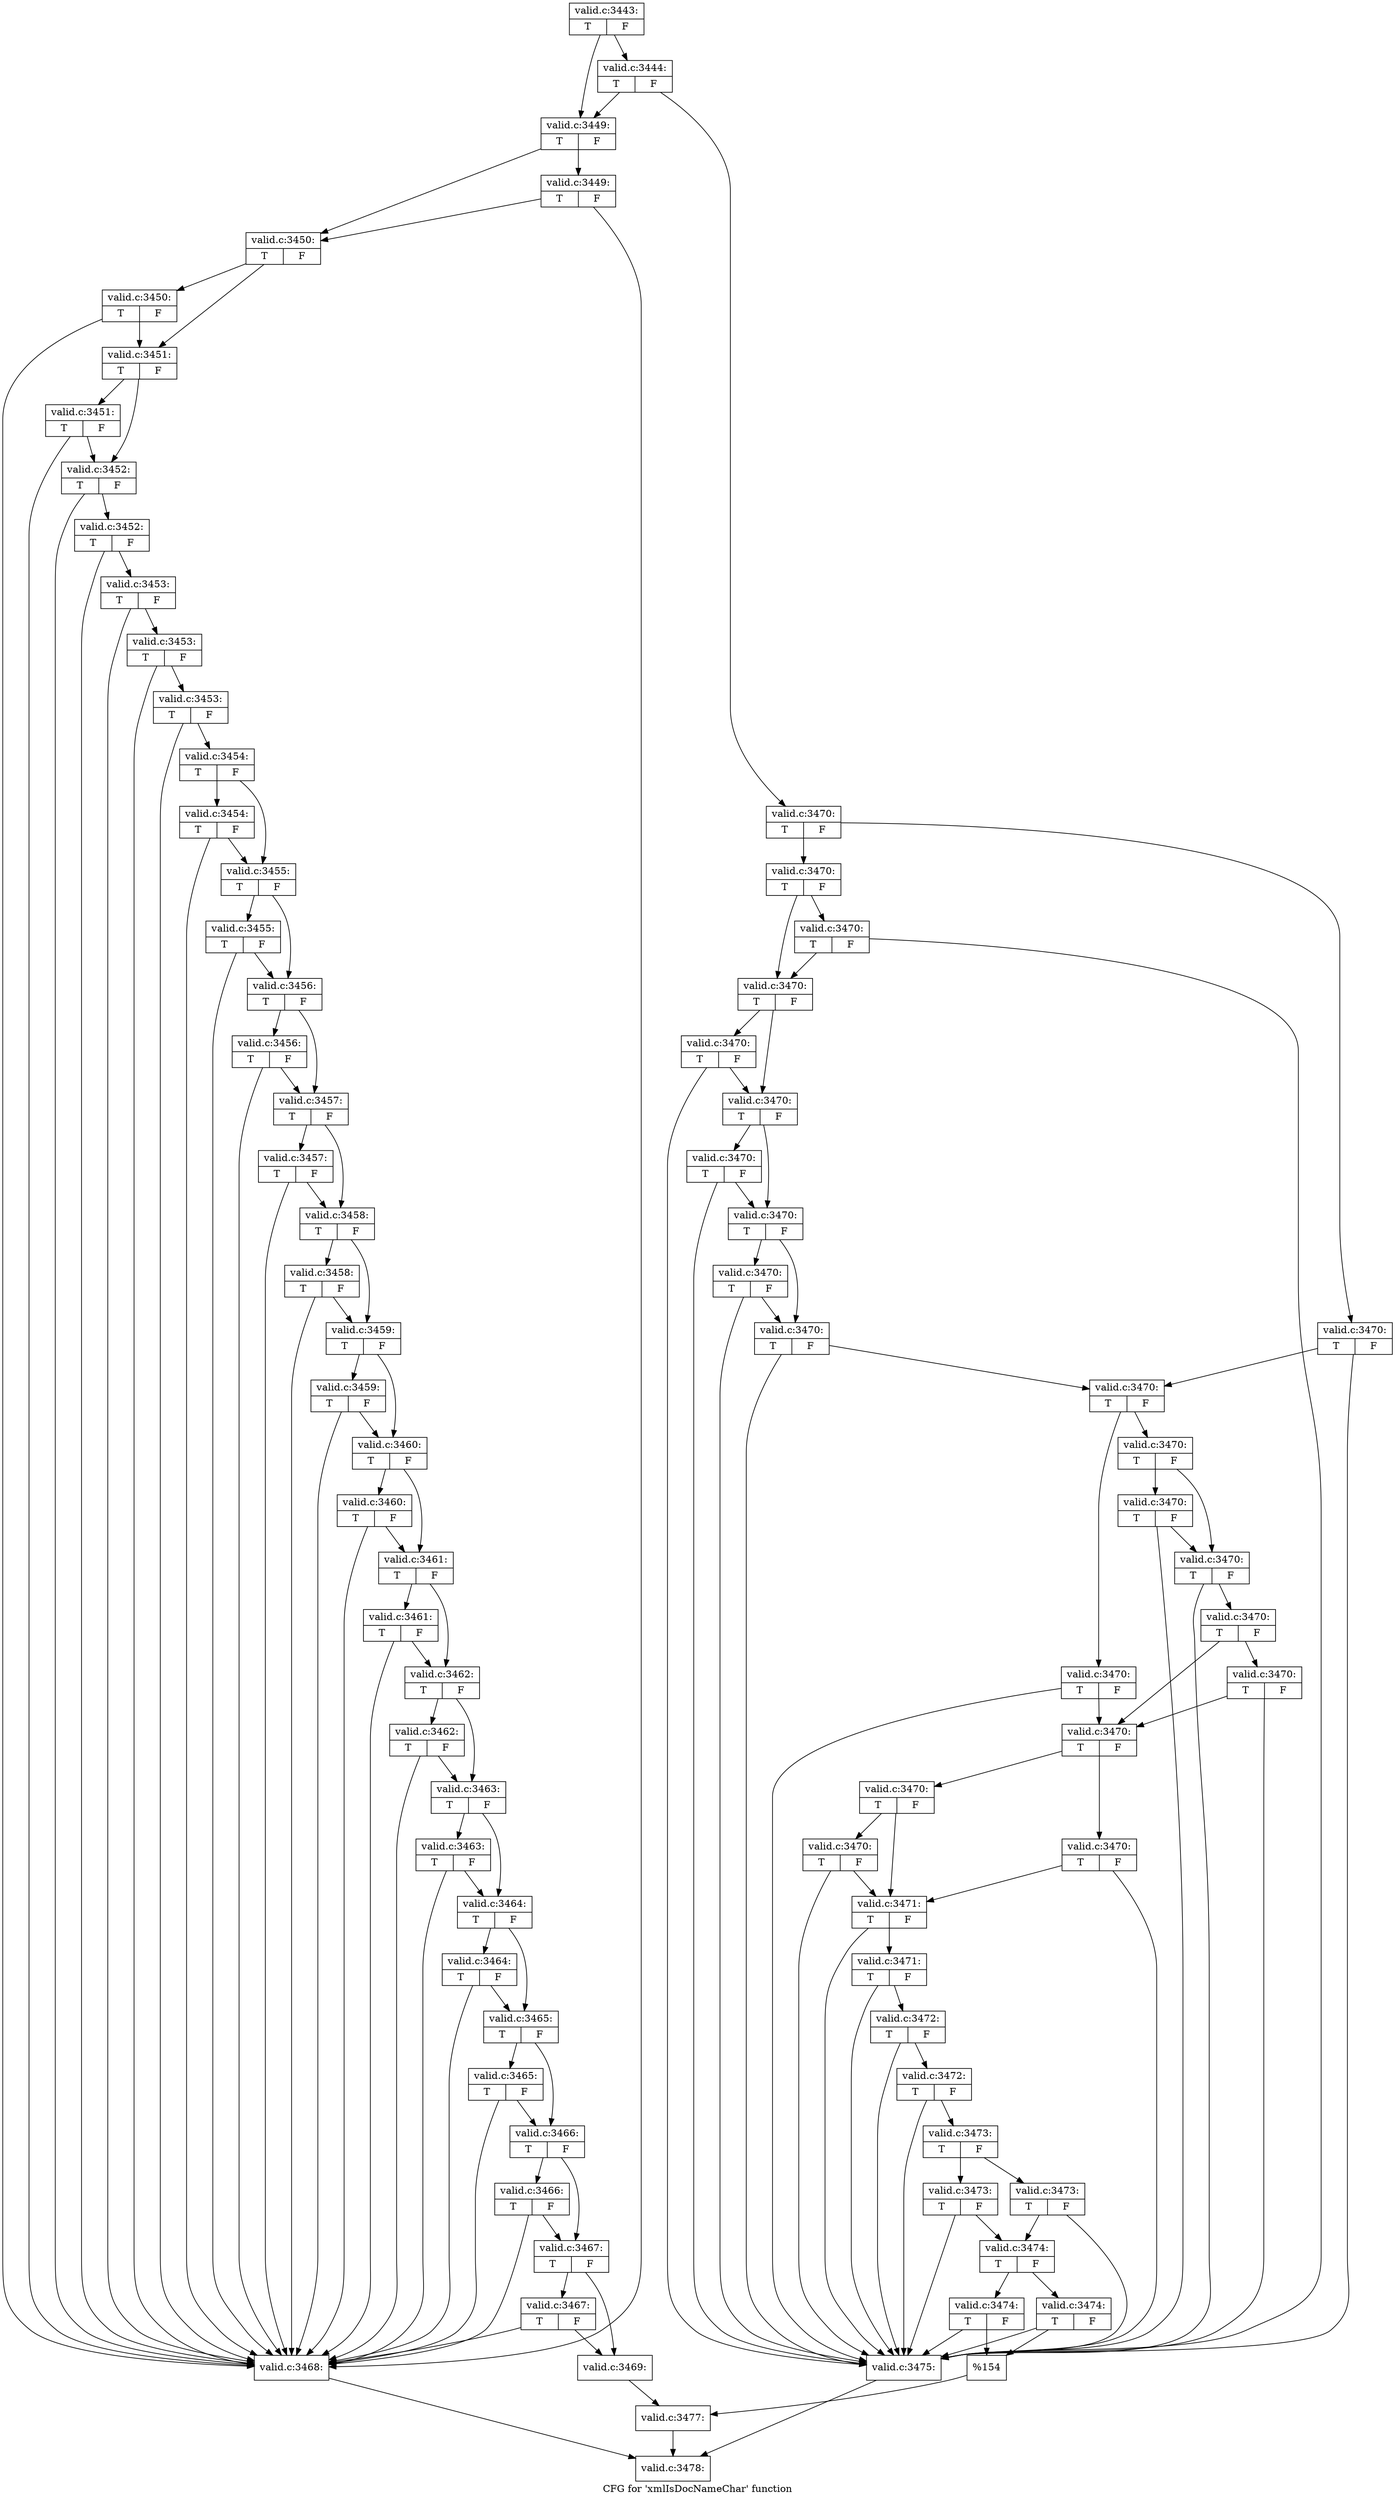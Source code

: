 digraph "CFG for 'xmlIsDocNameChar' function" {
	label="CFG for 'xmlIsDocNameChar' function";

	Node0x50f2170 [shape=record,label="{valid.c:3443:|{<s0>T|<s1>F}}"];
	Node0x50f2170 -> Node0x5101d00;
	Node0x50f2170 -> Node0x5101df0;
	Node0x5101df0 [shape=record,label="{valid.c:3444:|{<s0>T|<s1>F}}"];
	Node0x5101df0 -> Node0x5101d00;
	Node0x5101df0 -> Node0x5101da0;
	Node0x5101d00 [shape=record,label="{valid.c:3449:|{<s0>T|<s1>F}}"];
	Node0x5101d00 -> Node0x5063b90;
	Node0x5101d00 -> Node0x5063b10;
	Node0x5063b90 [shape=record,label="{valid.c:3449:|{<s0>T|<s1>F}}"];
	Node0x5063b90 -> Node0x5063070;
	Node0x5063b90 -> Node0x5063b10;
	Node0x5063b10 [shape=record,label="{valid.c:3450:|{<s0>T|<s1>F}}"];
	Node0x5063b10 -> Node0x5064010;
	Node0x5063b10 -> Node0x5063a90;
	Node0x5064010 [shape=record,label="{valid.c:3450:|{<s0>T|<s1>F}}"];
	Node0x5064010 -> Node0x5063070;
	Node0x5064010 -> Node0x5063a90;
	Node0x5063a90 [shape=record,label="{valid.c:3451:|{<s0>T|<s1>F}}"];
	Node0x5063a90 -> Node0x5064490;
	Node0x5063a90 -> Node0x5063a10;
	Node0x5064490 [shape=record,label="{valid.c:3451:|{<s0>T|<s1>F}}"];
	Node0x5064490 -> Node0x5063070;
	Node0x5064490 -> Node0x5063a10;
	Node0x5063a10 [shape=record,label="{valid.c:3452:|{<s0>T|<s1>F}}"];
	Node0x5063a10 -> Node0x5063070;
	Node0x5063a10 -> Node0x5063990;
	Node0x5063990 [shape=record,label="{valid.c:3452:|{<s0>T|<s1>F}}"];
	Node0x5063990 -> Node0x5063070;
	Node0x5063990 -> Node0x5063910;
	Node0x5063910 [shape=record,label="{valid.c:3453:|{<s0>T|<s1>F}}"];
	Node0x5063910 -> Node0x5063070;
	Node0x5063910 -> Node0x5063890;
	Node0x5063890 [shape=record,label="{valid.c:3453:|{<s0>T|<s1>F}}"];
	Node0x5063890 -> Node0x5063070;
	Node0x5063890 -> Node0x5063810;
	Node0x5063810 [shape=record,label="{valid.c:3453:|{<s0>T|<s1>F}}"];
	Node0x5063810 -> Node0x5063070;
	Node0x5063810 -> Node0x5063790;
	Node0x5063790 [shape=record,label="{valid.c:3454:|{<s0>T|<s1>F}}"];
	Node0x5063790 -> Node0x52eef30;
	Node0x5063790 -> Node0x5063710;
	Node0x52eef30 [shape=record,label="{valid.c:3454:|{<s0>T|<s1>F}}"];
	Node0x52eef30 -> Node0x5063070;
	Node0x52eef30 -> Node0x5063710;
	Node0x5063710 [shape=record,label="{valid.c:3455:|{<s0>T|<s1>F}}"];
	Node0x5063710 -> Node0x52ef3b0;
	Node0x5063710 -> Node0x5063690;
	Node0x52ef3b0 [shape=record,label="{valid.c:3455:|{<s0>T|<s1>F}}"];
	Node0x52ef3b0 -> Node0x5063070;
	Node0x52ef3b0 -> Node0x5063690;
	Node0x5063690 [shape=record,label="{valid.c:3456:|{<s0>T|<s1>F}}"];
	Node0x5063690 -> Node0x52ef830;
	Node0x5063690 -> Node0x5063610;
	Node0x52ef830 [shape=record,label="{valid.c:3456:|{<s0>T|<s1>F}}"];
	Node0x52ef830 -> Node0x5063070;
	Node0x52ef830 -> Node0x5063610;
	Node0x5063610 [shape=record,label="{valid.c:3457:|{<s0>T|<s1>F}}"];
	Node0x5063610 -> Node0x52efcb0;
	Node0x5063610 -> Node0x5063590;
	Node0x52efcb0 [shape=record,label="{valid.c:3457:|{<s0>T|<s1>F}}"];
	Node0x52efcb0 -> Node0x5063070;
	Node0x52efcb0 -> Node0x5063590;
	Node0x5063590 [shape=record,label="{valid.c:3458:|{<s0>T|<s1>F}}"];
	Node0x5063590 -> Node0x52f01b0;
	Node0x5063590 -> Node0x5063510;
	Node0x52f01b0 [shape=record,label="{valid.c:3458:|{<s0>T|<s1>F}}"];
	Node0x52f01b0 -> Node0x5063070;
	Node0x52f01b0 -> Node0x5063510;
	Node0x5063510 [shape=record,label="{valid.c:3459:|{<s0>T|<s1>F}}"];
	Node0x5063510 -> Node0x52f0630;
	Node0x5063510 -> Node0x5063490;
	Node0x52f0630 [shape=record,label="{valid.c:3459:|{<s0>T|<s1>F}}"];
	Node0x52f0630 -> Node0x5063070;
	Node0x52f0630 -> Node0x5063490;
	Node0x5063490 [shape=record,label="{valid.c:3460:|{<s0>T|<s1>F}}"];
	Node0x5063490 -> Node0x52f0ab0;
	Node0x5063490 -> Node0x5063410;
	Node0x52f0ab0 [shape=record,label="{valid.c:3460:|{<s0>T|<s1>F}}"];
	Node0x52f0ab0 -> Node0x5063070;
	Node0x52f0ab0 -> Node0x5063410;
	Node0x5063410 [shape=record,label="{valid.c:3461:|{<s0>T|<s1>F}}"];
	Node0x5063410 -> Node0x52f0f30;
	Node0x5063410 -> Node0x5063390;
	Node0x52f0f30 [shape=record,label="{valid.c:3461:|{<s0>T|<s1>F}}"];
	Node0x52f0f30 -> Node0x5063070;
	Node0x52f0f30 -> Node0x5063390;
	Node0x5063390 [shape=record,label="{valid.c:3462:|{<s0>T|<s1>F}}"];
	Node0x5063390 -> Node0x52f1430;
	Node0x5063390 -> Node0x5063310;
	Node0x52f1430 [shape=record,label="{valid.c:3462:|{<s0>T|<s1>F}}"];
	Node0x52f1430 -> Node0x5063070;
	Node0x52f1430 -> Node0x5063310;
	Node0x5063310 [shape=record,label="{valid.c:3463:|{<s0>T|<s1>F}}"];
	Node0x5063310 -> Node0x52f18b0;
	Node0x5063310 -> Node0x5063290;
	Node0x52f18b0 [shape=record,label="{valid.c:3463:|{<s0>T|<s1>F}}"];
	Node0x52f18b0 -> Node0x5063070;
	Node0x52f18b0 -> Node0x5063290;
	Node0x5063290 [shape=record,label="{valid.c:3464:|{<s0>T|<s1>F}}"];
	Node0x5063290 -> Node0x52f1d30;
	Node0x5063290 -> Node0x5063210;
	Node0x52f1d30 [shape=record,label="{valid.c:3464:|{<s0>T|<s1>F}}"];
	Node0x52f1d30 -> Node0x5063070;
	Node0x52f1d30 -> Node0x5063210;
	Node0x5063210 [shape=record,label="{valid.c:3465:|{<s0>T|<s1>F}}"];
	Node0x5063210 -> Node0x52f21b0;
	Node0x5063210 -> Node0x5063190;
	Node0x52f21b0 [shape=record,label="{valid.c:3465:|{<s0>T|<s1>F}}"];
	Node0x52f21b0 -> Node0x5063070;
	Node0x52f21b0 -> Node0x5063190;
	Node0x5063190 [shape=record,label="{valid.c:3466:|{<s0>T|<s1>F}}"];
	Node0x5063190 -> Node0x52f2630;
	Node0x5063190 -> Node0x5063110;
	Node0x52f2630 [shape=record,label="{valid.c:3466:|{<s0>T|<s1>F}}"];
	Node0x52f2630 -> Node0x5063070;
	Node0x52f2630 -> Node0x5063110;
	Node0x5063110 [shape=record,label="{valid.c:3467:|{<s0>T|<s1>F}}"];
	Node0x5063110 -> Node0x52f2ab0;
	Node0x5063110 -> Node0x50630c0;
	Node0x52f2ab0 [shape=record,label="{valid.c:3467:|{<s0>T|<s1>F}}"];
	Node0x52f2ab0 -> Node0x5063070;
	Node0x52f2ab0 -> Node0x50630c0;
	Node0x5063070 [shape=record,label="{valid.c:3468:}"];
	Node0x5063070 -> Node0x50f2690;
	Node0x50630c0 [shape=record,label="{valid.c:3469:}"];
	Node0x50630c0 -> Node0x5101d50;
	Node0x5101da0 [shape=record,label="{valid.c:3470:|{<s0>T|<s1>F}}"];
	Node0x5101da0 -> Node0x52f3710;
	Node0x5101da0 -> Node0x52f3760;
	Node0x52f3710 [shape=record,label="{valid.c:3470:|{<s0>T|<s1>F}}"];
	Node0x52f3710 -> Node0x52f3ac0;
	Node0x52f3710 -> Node0x52f3a70;
	Node0x52f3ac0 [shape=record,label="{valid.c:3470:|{<s0>T|<s1>F}}"];
	Node0x52f3ac0 -> Node0x52f3270;
	Node0x52f3ac0 -> Node0x52f3a70;
	Node0x52f3a70 [shape=record,label="{valid.c:3470:|{<s0>T|<s1>F}}"];
	Node0x52f3a70 -> Node0x52f3df0;
	Node0x52f3a70 -> Node0x52f3a20;
	Node0x52f3df0 [shape=record,label="{valid.c:3470:|{<s0>T|<s1>F}}"];
	Node0x52f3df0 -> Node0x52f3270;
	Node0x52f3df0 -> Node0x52f3a20;
	Node0x52f3a20 [shape=record,label="{valid.c:3470:|{<s0>T|<s1>F}}"];
	Node0x52f3a20 -> Node0x52f4120;
	Node0x52f3a20 -> Node0x52f39d0;
	Node0x52f4120 [shape=record,label="{valid.c:3470:|{<s0>T|<s1>F}}"];
	Node0x52f4120 -> Node0x52f3270;
	Node0x52f4120 -> Node0x52f39d0;
	Node0x52f39d0 [shape=record,label="{valid.c:3470:|{<s0>T|<s1>F}}"];
	Node0x52f39d0 -> Node0x52f4450;
	Node0x52f39d0 -> Node0x52f3980;
	Node0x52f4450 [shape=record,label="{valid.c:3470:|{<s0>T|<s1>F}}"];
	Node0x52f4450 -> Node0x52f3270;
	Node0x52f4450 -> Node0x52f3980;
	Node0x52f3980 [shape=record,label="{valid.c:3470:|{<s0>T|<s1>F}}"];
	Node0x52f3980 -> Node0x52f3270;
	Node0x52f3980 -> Node0x52f3690;
	Node0x52f3760 [shape=record,label="{valid.c:3470:|{<s0>T|<s1>F}}"];
	Node0x52f3760 -> Node0x52f3270;
	Node0x52f3760 -> Node0x52f3690;
	Node0x52f3690 [shape=record,label="{valid.c:3470:|{<s0>T|<s1>F}}"];
	Node0x52f3690 -> Node0x52f4aa0;
	Node0x52f3690 -> Node0x52f4af0;
	Node0x52f4aa0 [shape=record,label="{valid.c:3470:|{<s0>T|<s1>F}}"];
	Node0x52f4aa0 -> Node0x52f3270;
	Node0x52f4aa0 -> Node0x52f3610;
	Node0x52f4af0 [shape=record,label="{valid.c:3470:|{<s0>T|<s1>F}}"];
	Node0x52f4af0 -> Node0x52f4e40;
	Node0x52f4af0 -> Node0x52f4df0;
	Node0x52f4e40 [shape=record,label="{valid.c:3470:|{<s0>T|<s1>F}}"];
	Node0x52f4e40 -> Node0x52f3270;
	Node0x52f4e40 -> Node0x52f4df0;
	Node0x52f4df0 [shape=record,label="{valid.c:3470:|{<s0>T|<s1>F}}"];
	Node0x52f4df0 -> Node0x52f3270;
	Node0x52f4df0 -> Node0x52f4da0;
	Node0x52f4da0 [shape=record,label="{valid.c:3470:|{<s0>T|<s1>F}}"];
	Node0x52f4da0 -> Node0x52f52e0;
	Node0x52f4da0 -> Node0x52f3610;
	Node0x52f52e0 [shape=record,label="{valid.c:3470:|{<s0>T|<s1>F}}"];
	Node0x52f52e0 -> Node0x52f3270;
	Node0x52f52e0 -> Node0x52f3610;
	Node0x52f3610 [shape=record,label="{valid.c:3470:|{<s0>T|<s1>F}}"];
	Node0x52f3610 -> Node0x52f5610;
	Node0x52f3610 -> Node0x52f5660;
	Node0x52f5610 [shape=record,label="{valid.c:3470:|{<s0>T|<s1>F}}"];
	Node0x52f5610 -> Node0x52f5850;
	Node0x52f5610 -> Node0x52f3590;
	Node0x52f5850 [shape=record,label="{valid.c:3470:|{<s0>T|<s1>F}}"];
	Node0x52f5850 -> Node0x52f3270;
	Node0x52f5850 -> Node0x52f3590;
	Node0x52f5660 [shape=record,label="{valid.c:3470:|{<s0>T|<s1>F}}"];
	Node0x52f5660 -> Node0x52f3270;
	Node0x52f5660 -> Node0x52f3590;
	Node0x52f3590 [shape=record,label="{valid.c:3471:|{<s0>T|<s1>F}}"];
	Node0x52f3590 -> Node0x52f3270;
	Node0x52f3590 -> Node0x52f3510;
	Node0x52f3510 [shape=record,label="{valid.c:3471:|{<s0>T|<s1>F}}"];
	Node0x52f3510 -> Node0x52f3270;
	Node0x52f3510 -> Node0x52f3490;
	Node0x52f3490 [shape=record,label="{valid.c:3472:|{<s0>T|<s1>F}}"];
	Node0x52f3490 -> Node0x52f3270;
	Node0x52f3490 -> Node0x52f3410;
	Node0x52f3410 [shape=record,label="{valid.c:3472:|{<s0>T|<s1>F}}"];
	Node0x52f3410 -> Node0x52f3270;
	Node0x52f3410 -> Node0x52f3390;
	Node0x52f3390 [shape=record,label="{valid.c:3473:|{<s0>T|<s1>F}}"];
	Node0x52f3390 -> Node0x52f6640;
	Node0x52f3390 -> Node0x52f6690;
	Node0x52f6640 [shape=record,label="{valid.c:3473:|{<s0>T|<s1>F}}"];
	Node0x52f6640 -> Node0x52f3270;
	Node0x52f6640 -> Node0x52f3310;
	Node0x52f6690 [shape=record,label="{valid.c:3473:|{<s0>T|<s1>F}}"];
	Node0x52f6690 -> Node0x52f3270;
	Node0x52f6690 -> Node0x52f3310;
	Node0x52f3310 [shape=record,label="{valid.c:3474:|{<s0>T|<s1>F}}"];
	Node0x52f3310 -> Node0x52f6b70;
	Node0x52f3310 -> Node0x52f6bc0;
	Node0x52f6b70 [shape=record,label="{valid.c:3474:|{<s0>T|<s1>F}}"];
	Node0x52f6b70 -> Node0x52f3270;
	Node0x52f6b70 -> Node0x52f32c0;
	Node0x52f6bc0 [shape=record,label="{valid.c:3474:|{<s0>T|<s1>F}}"];
	Node0x52f6bc0 -> Node0x52f3270;
	Node0x52f6bc0 -> Node0x52f32c0;
	Node0x52f3270 [shape=record,label="{valid.c:3475:}"];
	Node0x52f3270 -> Node0x50f2690;
	Node0x52f32c0 [shape=record,label="{%154}"];
	Node0x52f32c0 -> Node0x5101d50;
	Node0x5101d50 [shape=record,label="{valid.c:3477:}"];
	Node0x5101d50 -> Node0x50f2690;
	Node0x50f2690 [shape=record,label="{valid.c:3478:}"];
}
